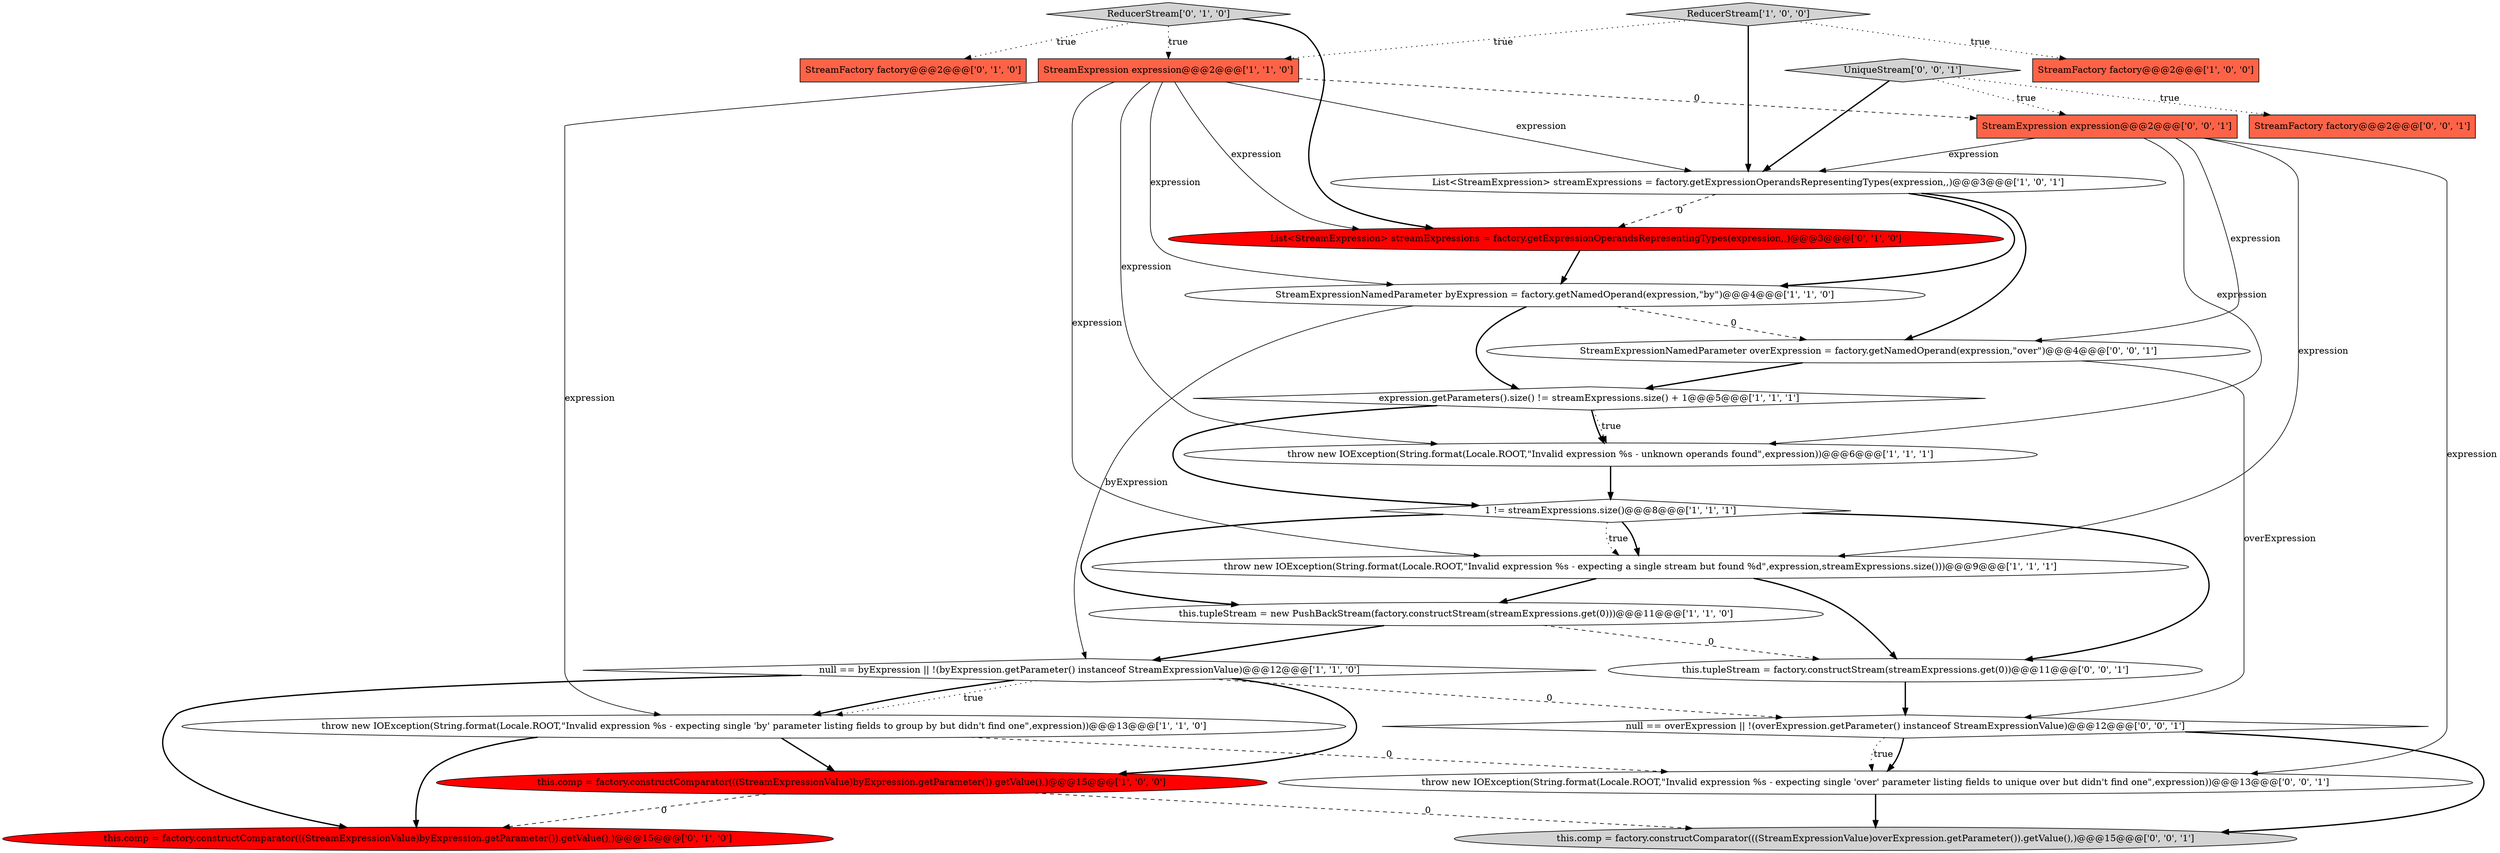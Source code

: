 digraph {
17 [style = filled, label = "this.tupleStream = factory.constructStream(streamExpressions.get(0))@@@11@@@['0', '0', '1']", fillcolor = white, shape = ellipse image = "AAA0AAABBB3BBB"];
24 [style = filled, label = "StreamExpressionNamedParameter overExpression = factory.getNamedOperand(expression,\"over\")@@@4@@@['0', '0', '1']", fillcolor = white, shape = ellipse image = "AAA0AAABBB3BBB"];
19 [style = filled, label = "throw new IOException(String.format(Locale.ROOT,\"Invalid expression %s - expecting single 'over' parameter listing fields to unique over but didn't find one\",expression))@@@13@@@['0', '0', '1']", fillcolor = white, shape = ellipse image = "AAA0AAABBB3BBB"];
7 [style = filled, label = "1 != streamExpressions.size()@@@8@@@['1', '1', '1']", fillcolor = white, shape = diamond image = "AAA0AAABBB1BBB"];
16 [style = filled, label = "ReducerStream['0', '1', '0']", fillcolor = lightgray, shape = diamond image = "AAA0AAABBB2BBB"];
15 [style = filled, label = "List<StreamExpression> streamExpressions = factory.getExpressionOperandsRepresentingTypes(expression,,)@@@3@@@['0', '1', '0']", fillcolor = red, shape = ellipse image = "AAA1AAABBB2BBB"];
9 [style = filled, label = "this.tupleStream = new PushBackStream(factory.constructStream(streamExpressions.get(0)))@@@11@@@['1', '1', '0']", fillcolor = white, shape = ellipse image = "AAA0AAABBB1BBB"];
5 [style = filled, label = "StreamFactory factory@@@2@@@['1', '0', '0']", fillcolor = tomato, shape = box image = "AAA0AAABBB1BBB"];
0 [style = filled, label = "null == byExpression || !(byExpression.getParameter() instanceof StreamExpressionValue)@@@12@@@['1', '1', '0']", fillcolor = white, shape = diamond image = "AAA0AAABBB1BBB"];
3 [style = filled, label = "List<StreamExpression> streamExpressions = factory.getExpressionOperandsRepresentingTypes(expression,,)@@@3@@@['1', '0', '1']", fillcolor = white, shape = ellipse image = "AAA0AAABBB1BBB"];
21 [style = filled, label = "null == overExpression || !(overExpression.getParameter() instanceof StreamExpressionValue)@@@12@@@['0', '0', '1']", fillcolor = white, shape = diamond image = "AAA0AAABBB3BBB"];
14 [style = filled, label = "StreamFactory factory@@@2@@@['0', '1', '0']", fillcolor = tomato, shape = box image = "AAA0AAABBB2BBB"];
8 [style = filled, label = "StreamExpressionNamedParameter byExpression = factory.getNamedOperand(expression,\"by\")@@@4@@@['1', '1', '0']", fillcolor = white, shape = ellipse image = "AAA0AAABBB1BBB"];
12 [style = filled, label = "throw new IOException(String.format(Locale.ROOT,\"Invalid expression %s - expecting a single stream but found %d\",expression,streamExpressions.size()))@@@9@@@['1', '1', '1']", fillcolor = white, shape = ellipse image = "AAA0AAABBB1BBB"];
23 [style = filled, label = "StreamExpression expression@@@2@@@['0', '0', '1']", fillcolor = tomato, shape = box image = "AAA0AAABBB3BBB"];
1 [style = filled, label = "throw new IOException(String.format(Locale.ROOT,\"Invalid expression %s - expecting single 'by' parameter listing fields to group by but didn't find one\",expression))@@@13@@@['1', '1', '0']", fillcolor = white, shape = ellipse image = "AAA0AAABBB1BBB"];
6 [style = filled, label = "ReducerStream['1', '0', '0']", fillcolor = lightgray, shape = diamond image = "AAA0AAABBB1BBB"];
20 [style = filled, label = "StreamFactory factory@@@2@@@['0', '0', '1']", fillcolor = tomato, shape = box image = "AAA0AAABBB3BBB"];
13 [style = filled, label = "this.comp = factory.constructComparator(((StreamExpressionValue)byExpression.getParameter()).getValue(),)@@@15@@@['0', '1', '0']", fillcolor = red, shape = ellipse image = "AAA1AAABBB2BBB"];
11 [style = filled, label = "throw new IOException(String.format(Locale.ROOT,\"Invalid expression %s - unknown operands found\",expression))@@@6@@@['1', '1', '1']", fillcolor = white, shape = ellipse image = "AAA0AAABBB1BBB"];
22 [style = filled, label = "this.comp = factory.constructComparator(((StreamExpressionValue)overExpression.getParameter()).getValue(),)@@@15@@@['0', '0', '1']", fillcolor = lightgray, shape = ellipse image = "AAA0AAABBB3BBB"];
4 [style = filled, label = "expression.getParameters().size() != streamExpressions.size() + 1@@@5@@@['1', '1', '1']", fillcolor = white, shape = diamond image = "AAA0AAABBB1BBB"];
10 [style = filled, label = "StreamExpression expression@@@2@@@['1', '1', '0']", fillcolor = tomato, shape = box image = "AAA0AAABBB1BBB"];
2 [style = filled, label = "this.comp = factory.constructComparator(((StreamExpressionValue)byExpression.getParameter()).getValue(),)@@@15@@@['1', '0', '0']", fillcolor = red, shape = ellipse image = "AAA1AAABBB1BBB"];
18 [style = filled, label = "UniqueStream['0', '0', '1']", fillcolor = lightgray, shape = diamond image = "AAA0AAABBB3BBB"];
6->3 [style = bold, label=""];
16->15 [style = bold, label=""];
23->11 [style = solid, label="expression"];
18->3 [style = bold, label=""];
7->17 [style = bold, label=""];
10->3 [style = solid, label="expression"];
9->0 [style = bold, label=""];
0->13 [style = bold, label=""];
21->19 [style = bold, label=""];
3->24 [style = bold, label=""];
7->12 [style = bold, label=""];
10->1 [style = solid, label="expression"];
0->2 [style = bold, label=""];
23->12 [style = solid, label="expression"];
12->17 [style = bold, label=""];
1->19 [style = dashed, label="0"];
4->11 [style = dotted, label="true"];
23->3 [style = solid, label="expression"];
10->11 [style = solid, label="expression"];
18->20 [style = dotted, label="true"];
8->24 [style = dashed, label="0"];
12->9 [style = bold, label=""];
1->13 [style = bold, label=""];
16->10 [style = dotted, label="true"];
4->7 [style = bold, label=""];
7->12 [style = dotted, label="true"];
23->19 [style = solid, label="expression"];
7->9 [style = bold, label=""];
6->10 [style = dotted, label="true"];
10->12 [style = solid, label="expression"];
24->4 [style = bold, label=""];
23->24 [style = solid, label="expression"];
21->22 [style = bold, label=""];
0->21 [style = dashed, label="0"];
2->13 [style = dashed, label="0"];
0->1 [style = bold, label=""];
3->8 [style = bold, label=""];
9->17 [style = dashed, label="0"];
21->19 [style = dotted, label="true"];
10->15 [style = solid, label="expression"];
16->14 [style = dotted, label="true"];
3->15 [style = dashed, label="0"];
24->21 [style = solid, label="overExpression"];
8->0 [style = solid, label="byExpression"];
1->2 [style = bold, label=""];
8->4 [style = bold, label=""];
4->11 [style = bold, label=""];
2->22 [style = dashed, label="0"];
10->8 [style = solid, label="expression"];
17->21 [style = bold, label=""];
19->22 [style = bold, label=""];
15->8 [style = bold, label=""];
10->23 [style = dashed, label="0"];
11->7 [style = bold, label=""];
6->5 [style = dotted, label="true"];
0->1 [style = dotted, label="true"];
18->23 [style = dotted, label="true"];
}
